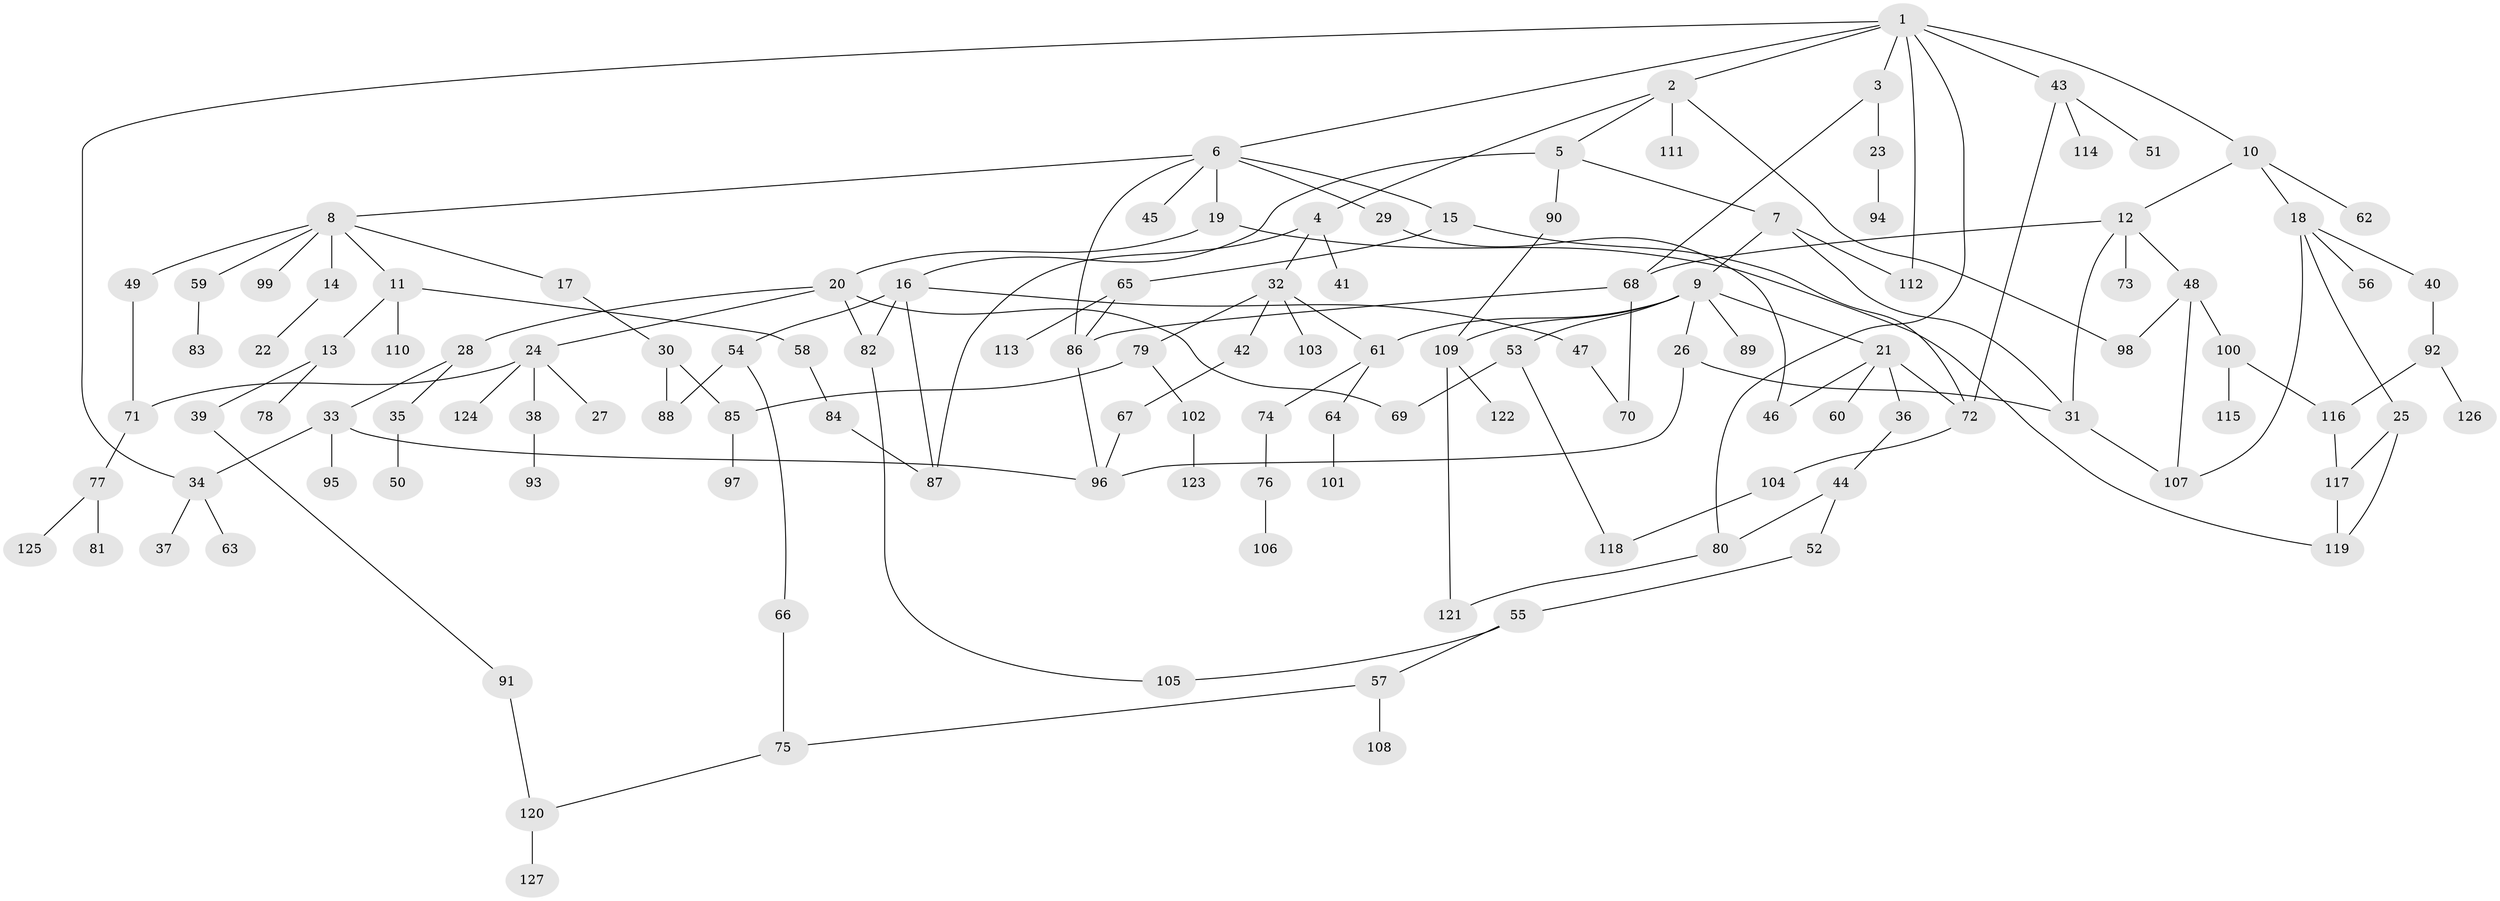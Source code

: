 // Generated by graph-tools (version 1.1) at 2025/10/02/27/25 16:10:51]
// undirected, 127 vertices, 162 edges
graph export_dot {
graph [start="1"]
  node [color=gray90,style=filled];
  1;
  2;
  3;
  4;
  5;
  6;
  7;
  8;
  9;
  10;
  11;
  12;
  13;
  14;
  15;
  16;
  17;
  18;
  19;
  20;
  21;
  22;
  23;
  24;
  25;
  26;
  27;
  28;
  29;
  30;
  31;
  32;
  33;
  34;
  35;
  36;
  37;
  38;
  39;
  40;
  41;
  42;
  43;
  44;
  45;
  46;
  47;
  48;
  49;
  50;
  51;
  52;
  53;
  54;
  55;
  56;
  57;
  58;
  59;
  60;
  61;
  62;
  63;
  64;
  65;
  66;
  67;
  68;
  69;
  70;
  71;
  72;
  73;
  74;
  75;
  76;
  77;
  78;
  79;
  80;
  81;
  82;
  83;
  84;
  85;
  86;
  87;
  88;
  89;
  90;
  91;
  92;
  93;
  94;
  95;
  96;
  97;
  98;
  99;
  100;
  101;
  102;
  103;
  104;
  105;
  106;
  107;
  108;
  109;
  110;
  111;
  112;
  113;
  114;
  115;
  116;
  117;
  118;
  119;
  120;
  121;
  122;
  123;
  124;
  125;
  126;
  127;
  1 -- 2;
  1 -- 3;
  1 -- 6;
  1 -- 10;
  1 -- 34;
  1 -- 43;
  1 -- 112;
  1 -- 80;
  2 -- 4;
  2 -- 5;
  2 -- 111;
  2 -- 98;
  3 -- 23;
  3 -- 68;
  4 -- 32;
  4 -- 41;
  4 -- 87;
  5 -- 7;
  5 -- 16;
  5 -- 90;
  6 -- 8;
  6 -- 15;
  6 -- 19;
  6 -- 29;
  6 -- 45;
  6 -- 86;
  7 -- 9;
  7 -- 112;
  7 -- 31;
  8 -- 11;
  8 -- 14;
  8 -- 17;
  8 -- 49;
  8 -- 59;
  8 -- 99;
  9 -- 21;
  9 -- 26;
  9 -- 53;
  9 -- 89;
  9 -- 61;
  9 -- 109;
  10 -- 12;
  10 -- 18;
  10 -- 62;
  11 -- 13;
  11 -- 58;
  11 -- 110;
  12 -- 48;
  12 -- 68;
  12 -- 73;
  12 -- 31;
  13 -- 39;
  13 -- 78;
  14 -- 22;
  15 -- 65;
  15 -- 72;
  16 -- 47;
  16 -- 54;
  16 -- 82;
  16 -- 87;
  17 -- 30;
  18 -- 25;
  18 -- 40;
  18 -- 56;
  18 -- 107;
  19 -- 20;
  19 -- 119;
  20 -- 24;
  20 -- 28;
  20 -- 82;
  20 -- 69;
  21 -- 36;
  21 -- 46;
  21 -- 60;
  21 -- 72;
  23 -- 94;
  24 -- 27;
  24 -- 38;
  24 -- 71;
  24 -- 124;
  25 -- 117;
  25 -- 119;
  26 -- 31;
  26 -- 96;
  28 -- 33;
  28 -- 35;
  29 -- 46;
  30 -- 85;
  30 -- 88;
  31 -- 107;
  32 -- 42;
  32 -- 61;
  32 -- 79;
  32 -- 103;
  33 -- 95;
  33 -- 96;
  33 -- 34;
  34 -- 37;
  34 -- 63;
  35 -- 50;
  36 -- 44;
  38 -- 93;
  39 -- 91;
  40 -- 92;
  42 -- 67;
  43 -- 51;
  43 -- 114;
  43 -- 72;
  44 -- 52;
  44 -- 80;
  47 -- 70;
  48 -- 98;
  48 -- 100;
  48 -- 107;
  49 -- 71;
  52 -- 55;
  53 -- 69;
  53 -- 118;
  54 -- 66;
  54 -- 88;
  55 -- 57;
  55 -- 105;
  57 -- 75;
  57 -- 108;
  58 -- 84;
  59 -- 83;
  61 -- 64;
  61 -- 74;
  64 -- 101;
  65 -- 113;
  65 -- 86;
  66 -- 75;
  67 -- 96;
  68 -- 70;
  68 -- 86;
  71 -- 77;
  72 -- 104;
  74 -- 76;
  75 -- 120;
  76 -- 106;
  77 -- 81;
  77 -- 125;
  79 -- 102;
  79 -- 85;
  80 -- 121;
  82 -- 105;
  84 -- 87;
  85 -- 97;
  86 -- 96;
  90 -- 109;
  91 -- 120;
  92 -- 126;
  92 -- 116;
  100 -- 115;
  100 -- 116;
  102 -- 123;
  104 -- 118;
  109 -- 121;
  109 -- 122;
  116 -- 117;
  117 -- 119;
  120 -- 127;
}
